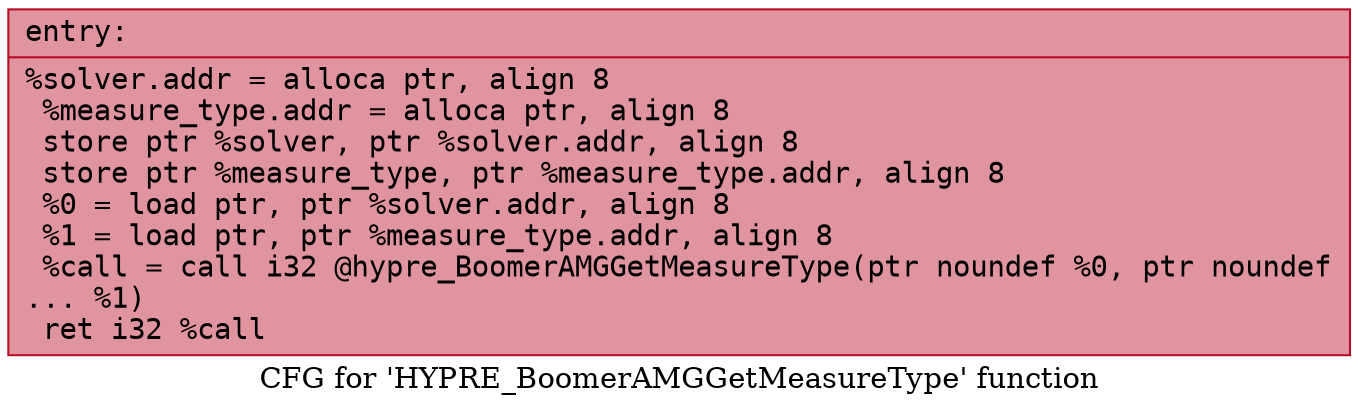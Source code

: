 digraph "CFG for 'HYPRE_BoomerAMGGetMeasureType' function" {
	label="CFG for 'HYPRE_BoomerAMGGetMeasureType' function";

	Node0x55f5a9a5dde0 [shape=record,color="#b70d28ff", style=filled, fillcolor="#b70d2870" fontname="Courier",label="{entry:\l|  %solver.addr = alloca ptr, align 8\l  %measure_type.addr = alloca ptr, align 8\l  store ptr %solver, ptr %solver.addr, align 8\l  store ptr %measure_type, ptr %measure_type.addr, align 8\l  %0 = load ptr, ptr %solver.addr, align 8\l  %1 = load ptr, ptr %measure_type.addr, align 8\l  %call = call i32 @hypre_BoomerAMGGetMeasureType(ptr noundef %0, ptr noundef\l... %1)\l  ret i32 %call\l}"];
}
